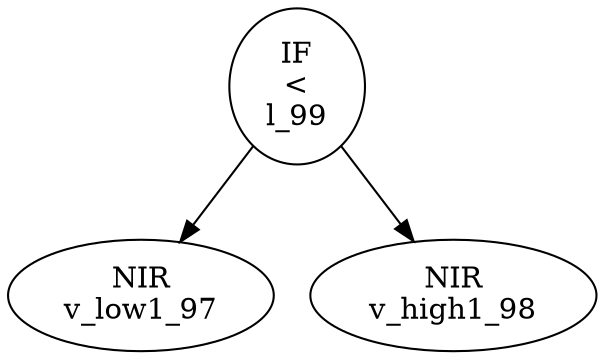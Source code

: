 digraph {NODE_f3ce38d0 [label="IF
<
l_99
"]
NODE_f3ce38d0 -> NODE_f3ce8f80;
NODE_f3ce38d0 -> NODE_f3ccdfb0;
NODE_f3ce8f80 [label="NIR
v_low1_97
"]
NODE_f3ccdfb0 [label="NIR
v_high1_98
"]
}